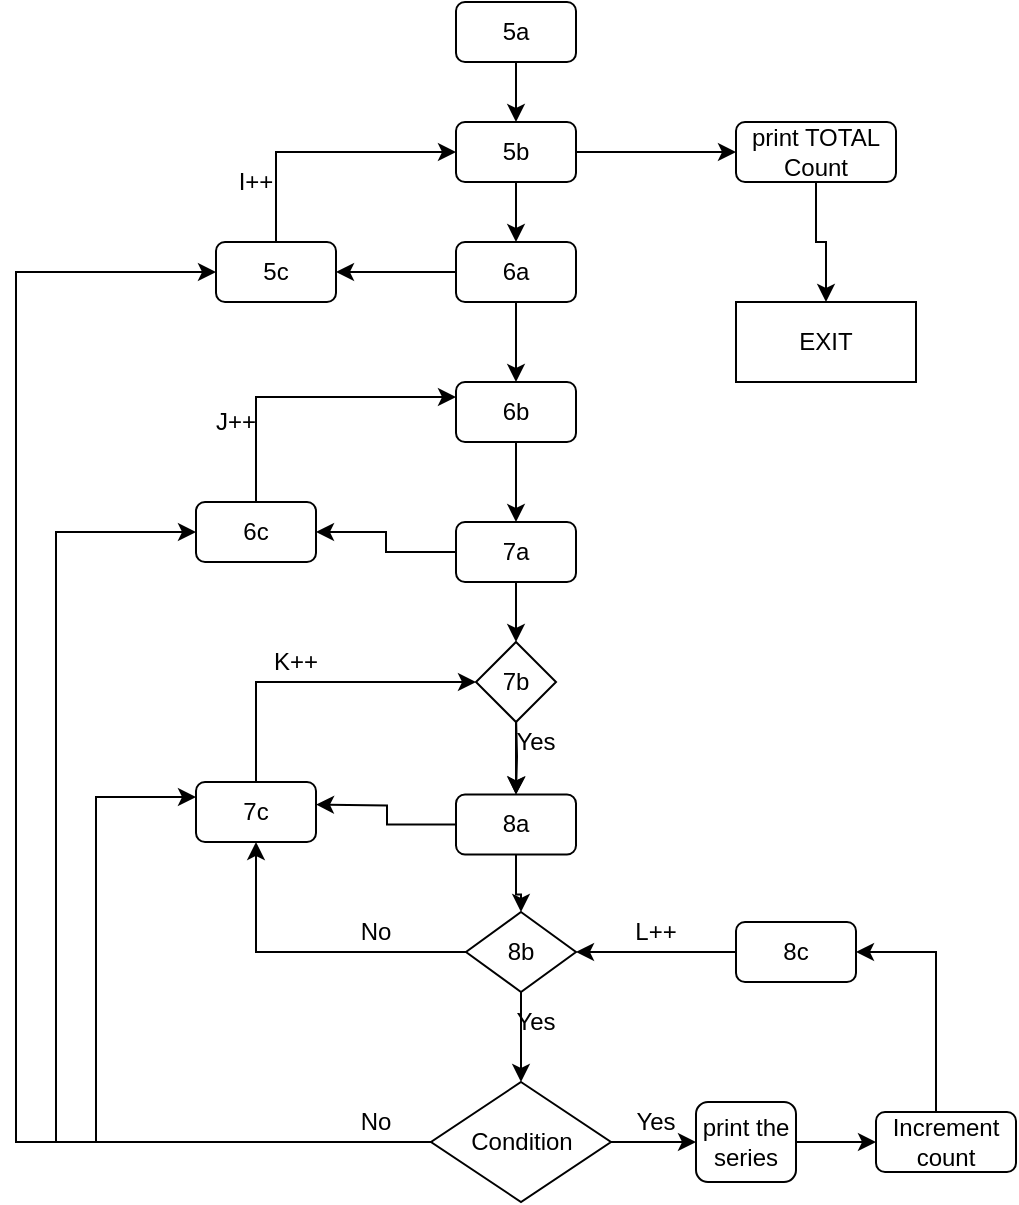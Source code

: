 <mxfile version="13.6.2" type="github"><diagram id="tg2BBcJP-DaU-rIozM0I" name="Page-1"><mxGraphModel dx="1869" dy="625" grid="1" gridSize="10" guides="1" tooltips="1" connect="1" arrows="1" fold="1" page="1" pageScale="1" pageWidth="850" pageHeight="1100" math="0" shadow="0"><root><mxCell id="0"/><mxCell id="1" parent="0"/><mxCell id="EtfSqv8QmDqjBHWYK2Uq-38" style="edgeStyle=orthogonalEdgeStyle;rounded=0;orthogonalLoop=1;jettySize=auto;html=1;" edge="1" parent="1" source="EtfSqv8QmDqjBHWYK2Uq-1" target="EtfSqv8QmDqjBHWYK2Uq-37"><mxGeometry relative="1" as="geometry"/></mxCell><mxCell id="EtfSqv8QmDqjBHWYK2Uq-1" value="5a" style="rounded=1;whiteSpace=wrap;html=1;" vertex="1" parent="1"><mxGeometry x="100" y="40" width="60" height="30" as="geometry"/></mxCell><mxCell id="EtfSqv8QmDqjBHWYK2Uq-27" style="edgeStyle=orthogonalEdgeStyle;rounded=0;orthogonalLoop=1;jettySize=auto;html=1;" edge="1" parent="1" source="EtfSqv8QmDqjBHWYK2Uq-11" target="EtfSqv8QmDqjBHWYK2Uq-14"><mxGeometry relative="1" as="geometry"/></mxCell><mxCell id="EtfSqv8QmDqjBHWYK2Uq-68" style="edgeStyle=orthogonalEdgeStyle;rounded=0;orthogonalLoop=1;jettySize=auto;html=1;entryX=0;entryY=0.25;entryDx=0;entryDy=0;" edge="1" parent="1" source="EtfSqv8QmDqjBHWYK2Uq-11" target="EtfSqv8QmDqjBHWYK2Uq-35"><mxGeometry relative="1" as="geometry"><Array as="points"><mxPoint x="-80" y="610"/><mxPoint x="-80" y="438"/></Array></mxGeometry></mxCell><mxCell id="EtfSqv8QmDqjBHWYK2Uq-69" style="edgeStyle=orthogonalEdgeStyle;rounded=0;orthogonalLoop=1;jettySize=auto;html=1;entryX=0;entryY=0.5;entryDx=0;entryDy=0;" edge="1" parent="1" source="EtfSqv8QmDqjBHWYK2Uq-11" target="EtfSqv8QmDqjBHWYK2Uq-46"><mxGeometry relative="1" as="geometry"><Array as="points"><mxPoint x="-100" y="610"/><mxPoint x="-100" y="305"/></Array></mxGeometry></mxCell><mxCell id="EtfSqv8QmDqjBHWYK2Uq-70" style="edgeStyle=orthogonalEdgeStyle;rounded=0;orthogonalLoop=1;jettySize=auto;html=1;entryX=0;entryY=0.5;entryDx=0;entryDy=0;" edge="1" parent="1" source="EtfSqv8QmDqjBHWYK2Uq-11" target="EtfSqv8QmDqjBHWYK2Uq-41"><mxGeometry relative="1" as="geometry"><Array as="points"><mxPoint x="-120" y="610"/><mxPoint x="-120" y="175"/></Array></mxGeometry></mxCell><mxCell id="EtfSqv8QmDqjBHWYK2Uq-11" value="Condition" style="rhombus;whiteSpace=wrap;html=1;" vertex="1" parent="1"><mxGeometry x="87.5" y="580" width="90" height="60" as="geometry"/></mxCell><mxCell id="EtfSqv8QmDqjBHWYK2Uq-26" style="edgeStyle=orthogonalEdgeStyle;rounded=0;orthogonalLoop=1;jettySize=auto;html=1;" edge="1" parent="1" source="EtfSqv8QmDqjBHWYK2Uq-14" target="EtfSqv8QmDqjBHWYK2Uq-15"><mxGeometry relative="1" as="geometry"/></mxCell><mxCell id="EtfSqv8QmDqjBHWYK2Uq-14" value="print the series" style="rounded=1;whiteSpace=wrap;html=1;" vertex="1" parent="1"><mxGeometry x="220" y="590" width="50" height="40" as="geometry"/></mxCell><mxCell id="EtfSqv8QmDqjBHWYK2Uq-76" style="edgeStyle=orthogonalEdgeStyle;rounded=0;orthogonalLoop=1;jettySize=auto;html=1;" edge="1" parent="1" source="EtfSqv8QmDqjBHWYK2Uq-15" target="EtfSqv8QmDqjBHWYK2Uq-62"><mxGeometry relative="1" as="geometry"><Array as="points"><mxPoint x="340" y="515"/></Array></mxGeometry></mxCell><mxCell id="EtfSqv8QmDqjBHWYK2Uq-15" value="Increment count" style="rounded=1;whiteSpace=wrap;html=1;" vertex="1" parent="1"><mxGeometry x="310" y="595" width="70" height="30" as="geometry"/></mxCell><mxCell id="EtfSqv8QmDqjBHWYK2Uq-19" value="Yes" style="text;html=1;strokeColor=none;fillColor=none;align=center;verticalAlign=middle;whiteSpace=wrap;rounded=0;" vertex="1" parent="1"><mxGeometry x="180" y="590" width="40" height="20" as="geometry"/></mxCell><mxCell id="EtfSqv8QmDqjBHWYK2Uq-20" value="No" style="text;html=1;strokeColor=none;fillColor=none;align=center;verticalAlign=middle;whiteSpace=wrap;rounded=0;" vertex="1" parent="1"><mxGeometry x="50" y="590" width="20" height="20" as="geometry"/></mxCell><mxCell id="EtfSqv8QmDqjBHWYK2Uq-95" style="edgeStyle=orthogonalEdgeStyle;rounded=0;orthogonalLoop=1;jettySize=auto;html=1;" edge="1" parent="1" source="EtfSqv8QmDqjBHWYK2Uq-35" target="EtfSqv8QmDqjBHWYK2Uq-89"><mxGeometry relative="1" as="geometry"><Array as="points"><mxPoint y="380"/></Array></mxGeometry></mxCell><mxCell id="EtfSqv8QmDqjBHWYK2Uq-35" value="7c" style="rounded=1;whiteSpace=wrap;html=1;" vertex="1" parent="1"><mxGeometry x="-30" y="430" width="60" height="30" as="geometry"/></mxCell><mxCell id="EtfSqv8QmDqjBHWYK2Uq-44" style="edgeStyle=orthogonalEdgeStyle;rounded=0;orthogonalLoop=1;jettySize=auto;html=1;" edge="1" parent="1" source="EtfSqv8QmDqjBHWYK2Uq-37" target="EtfSqv8QmDqjBHWYK2Uq-39"><mxGeometry relative="1" as="geometry"/></mxCell><mxCell id="EtfSqv8QmDqjBHWYK2Uq-72" style="edgeStyle=orthogonalEdgeStyle;rounded=0;orthogonalLoop=1;jettySize=auto;html=1;" edge="1" parent="1" source="EtfSqv8QmDqjBHWYK2Uq-37" target="EtfSqv8QmDqjBHWYK2Uq-71"><mxGeometry relative="1" as="geometry"/></mxCell><mxCell id="EtfSqv8QmDqjBHWYK2Uq-37" value="5b" style="rounded=1;whiteSpace=wrap;html=1;" vertex="1" parent="1"><mxGeometry x="100" y="100" width="60" height="30" as="geometry"/></mxCell><mxCell id="EtfSqv8QmDqjBHWYK2Uq-42" style="edgeStyle=orthogonalEdgeStyle;rounded=0;orthogonalLoop=1;jettySize=auto;html=1;" edge="1" parent="1" source="EtfSqv8QmDqjBHWYK2Uq-39" target="EtfSqv8QmDqjBHWYK2Uq-41"><mxGeometry relative="1" as="geometry"/></mxCell><mxCell id="EtfSqv8QmDqjBHWYK2Uq-49" style="edgeStyle=orthogonalEdgeStyle;rounded=0;orthogonalLoop=1;jettySize=auto;html=1;" edge="1" parent="1" source="EtfSqv8QmDqjBHWYK2Uq-39" target="EtfSqv8QmDqjBHWYK2Uq-40"><mxGeometry relative="1" as="geometry"/></mxCell><mxCell id="EtfSqv8QmDqjBHWYK2Uq-39" value="6a" style="rounded=1;whiteSpace=wrap;html=1;" vertex="1" parent="1"><mxGeometry x="100" y="160" width="60" height="30" as="geometry"/></mxCell><mxCell id="EtfSqv8QmDqjBHWYK2Uq-51" style="edgeStyle=orthogonalEdgeStyle;rounded=0;orthogonalLoop=1;jettySize=auto;html=1;" edge="1" parent="1" source="EtfSqv8QmDqjBHWYK2Uq-40" target="EtfSqv8QmDqjBHWYK2Uq-45"><mxGeometry relative="1" as="geometry"/></mxCell><mxCell id="EtfSqv8QmDqjBHWYK2Uq-40" value="6b" style="rounded=1;whiteSpace=wrap;html=1;" vertex="1" parent="1"><mxGeometry x="100" y="230" width="60" height="30" as="geometry"/></mxCell><mxCell id="EtfSqv8QmDqjBHWYK2Uq-43" style="edgeStyle=orthogonalEdgeStyle;rounded=0;orthogonalLoop=1;jettySize=auto;html=1;entryX=0;entryY=0.5;entryDx=0;entryDy=0;" edge="1" parent="1" source="EtfSqv8QmDqjBHWYK2Uq-41" target="EtfSqv8QmDqjBHWYK2Uq-37"><mxGeometry relative="1" as="geometry"><Array as="points"><mxPoint x="10" y="115"/></Array></mxGeometry></mxCell><mxCell id="EtfSqv8QmDqjBHWYK2Uq-41" value="5c" style="rounded=1;whiteSpace=wrap;html=1;" vertex="1" parent="1"><mxGeometry x="-20" y="160" width="60" height="30" as="geometry"/></mxCell><mxCell id="EtfSqv8QmDqjBHWYK2Uq-47" style="edgeStyle=orthogonalEdgeStyle;rounded=0;orthogonalLoop=1;jettySize=auto;html=1;" edge="1" parent="1" source="EtfSqv8QmDqjBHWYK2Uq-45" target="EtfSqv8QmDqjBHWYK2Uq-46"><mxGeometry relative="1" as="geometry"/></mxCell><mxCell id="EtfSqv8QmDqjBHWYK2Uq-90" style="edgeStyle=orthogonalEdgeStyle;rounded=0;orthogonalLoop=1;jettySize=auto;html=1;" edge="1" parent="1" source="EtfSqv8QmDqjBHWYK2Uq-45" target="EtfSqv8QmDqjBHWYK2Uq-89"><mxGeometry relative="1" as="geometry"/></mxCell><mxCell id="EtfSqv8QmDqjBHWYK2Uq-45" value="7a" style="rounded=1;whiteSpace=wrap;html=1;" vertex="1" parent="1"><mxGeometry x="100" y="300" width="60" height="30" as="geometry"/></mxCell><mxCell id="EtfSqv8QmDqjBHWYK2Uq-50" style="edgeStyle=orthogonalEdgeStyle;rounded=0;orthogonalLoop=1;jettySize=auto;html=1;entryX=0;entryY=0.25;entryDx=0;entryDy=0;" edge="1" parent="1" source="EtfSqv8QmDqjBHWYK2Uq-46" target="EtfSqv8QmDqjBHWYK2Uq-40"><mxGeometry relative="1" as="geometry"><Array as="points"><mxPoint y="238"/></Array></mxGeometry></mxCell><mxCell id="EtfSqv8QmDqjBHWYK2Uq-46" value="6c" style="rounded=1;whiteSpace=wrap;html=1;" vertex="1" parent="1"><mxGeometry x="-30" y="290" width="60" height="30" as="geometry"/></mxCell><mxCell id="EtfSqv8QmDqjBHWYK2Uq-53" style="edgeStyle=orthogonalEdgeStyle;rounded=0;orthogonalLoop=1;jettySize=auto;html=1;" edge="1" parent="1" target="EtfSqv8QmDqjBHWYK2Uq-55"><mxGeometry relative="1" as="geometry"><mxPoint x="130" y="396.25" as="sourcePoint"/></mxGeometry></mxCell><mxCell id="EtfSqv8QmDqjBHWYK2Uq-54" style="edgeStyle=orthogonalEdgeStyle;rounded=0;orthogonalLoop=1;jettySize=auto;html=1;" edge="1" parent="1" source="EtfSqv8QmDqjBHWYK2Uq-55"><mxGeometry relative="1" as="geometry"><mxPoint x="30" y="441.25" as="targetPoint"/></mxGeometry></mxCell><mxCell id="EtfSqv8QmDqjBHWYK2Uq-83" style="edgeStyle=orthogonalEdgeStyle;rounded=0;orthogonalLoop=1;jettySize=auto;html=1;entryX=0.5;entryY=0;entryDx=0;entryDy=0;" edge="1" parent="1" source="EtfSqv8QmDqjBHWYK2Uq-55" target="EtfSqv8QmDqjBHWYK2Uq-82"><mxGeometry relative="1" as="geometry"/></mxCell><mxCell id="EtfSqv8QmDqjBHWYK2Uq-55" value="8a" style="rounded=1;whiteSpace=wrap;html=1;" vertex="1" parent="1"><mxGeometry x="100" y="436.25" width="60" height="30" as="geometry"/></mxCell><mxCell id="EtfSqv8QmDqjBHWYK2Uq-85" style="edgeStyle=orthogonalEdgeStyle;rounded=0;orthogonalLoop=1;jettySize=auto;html=1;" edge="1" parent="1" source="EtfSqv8QmDqjBHWYK2Uq-62" target="EtfSqv8QmDqjBHWYK2Uq-82"><mxGeometry relative="1" as="geometry"/></mxCell><mxCell id="EtfSqv8QmDqjBHWYK2Uq-62" value="8c" style="rounded=1;whiteSpace=wrap;html=1;" vertex="1" parent="1"><mxGeometry x="240" y="500" width="60" height="30" as="geometry"/></mxCell><mxCell id="EtfSqv8QmDqjBHWYK2Uq-75" style="edgeStyle=orthogonalEdgeStyle;rounded=0;orthogonalLoop=1;jettySize=auto;html=1;" edge="1" parent="1" source="EtfSqv8QmDqjBHWYK2Uq-71" target="EtfSqv8QmDqjBHWYK2Uq-73"><mxGeometry relative="1" as="geometry"/></mxCell><mxCell id="EtfSqv8QmDqjBHWYK2Uq-71" value="print TOTAL Count" style="rounded=1;whiteSpace=wrap;html=1;" vertex="1" parent="1"><mxGeometry x="240" y="100" width="80" height="30" as="geometry"/></mxCell><mxCell id="EtfSqv8QmDqjBHWYK2Uq-73" value="EXIT" style="rounded=0;whiteSpace=wrap;html=1;" vertex="1" parent="1"><mxGeometry x="240" y="190" width="90" height="40" as="geometry"/></mxCell><mxCell id="EtfSqv8QmDqjBHWYK2Uq-78" value="L++" style="text;html=1;strokeColor=none;fillColor=none;align=center;verticalAlign=middle;whiteSpace=wrap;rounded=0;" vertex="1" parent="1"><mxGeometry x="180" y="495" width="40" height="20" as="geometry"/></mxCell><mxCell id="EtfSqv8QmDqjBHWYK2Uq-79" value="K++" style="text;html=1;strokeColor=none;fillColor=none;align=center;verticalAlign=middle;whiteSpace=wrap;rounded=0;" vertex="1" parent="1"><mxGeometry y="360" width="40" height="20" as="geometry"/></mxCell><mxCell id="EtfSqv8QmDqjBHWYK2Uq-80" value="I++" style="text;html=1;strokeColor=none;fillColor=none;align=center;verticalAlign=middle;whiteSpace=wrap;rounded=0;" vertex="1" parent="1"><mxGeometry x="-20" y="120" width="40" height="20" as="geometry"/></mxCell><mxCell id="EtfSqv8QmDqjBHWYK2Uq-81" value="J++" style="text;html=1;strokeColor=none;fillColor=none;align=center;verticalAlign=middle;whiteSpace=wrap;rounded=0;" vertex="1" parent="1"><mxGeometry x="-30" y="240" width="40" height="20" as="geometry"/></mxCell><mxCell id="EtfSqv8QmDqjBHWYK2Uq-84" style="edgeStyle=orthogonalEdgeStyle;rounded=0;orthogonalLoop=1;jettySize=auto;html=1;" edge="1" parent="1" source="EtfSqv8QmDqjBHWYK2Uq-82" target="EtfSqv8QmDqjBHWYK2Uq-11"><mxGeometry relative="1" as="geometry"/></mxCell><mxCell id="EtfSqv8QmDqjBHWYK2Uq-86" style="edgeStyle=orthogonalEdgeStyle;rounded=0;orthogonalLoop=1;jettySize=auto;html=1;entryX=0.5;entryY=1;entryDx=0;entryDy=0;" edge="1" parent="1" source="EtfSqv8QmDqjBHWYK2Uq-82" target="EtfSqv8QmDqjBHWYK2Uq-35"><mxGeometry relative="1" as="geometry"/></mxCell><mxCell id="EtfSqv8QmDqjBHWYK2Uq-82" value="8b" style="rhombus;whiteSpace=wrap;html=1;" vertex="1" parent="1"><mxGeometry x="105" y="495" width="55" height="40" as="geometry"/></mxCell><mxCell id="EtfSqv8QmDqjBHWYK2Uq-87" value="No" style="text;html=1;strokeColor=none;fillColor=none;align=center;verticalAlign=middle;whiteSpace=wrap;rounded=0;" vertex="1" parent="1"><mxGeometry x="50" y="495" width="20" height="20" as="geometry"/></mxCell><mxCell id="EtfSqv8QmDqjBHWYK2Uq-88" value="Yes" style="text;html=1;strokeColor=none;fillColor=none;align=center;verticalAlign=middle;whiteSpace=wrap;rounded=0;" vertex="1" parent="1"><mxGeometry x="120" y="540" width="40" height="20" as="geometry"/></mxCell><mxCell id="EtfSqv8QmDqjBHWYK2Uq-91" style="edgeStyle=orthogonalEdgeStyle;rounded=0;orthogonalLoop=1;jettySize=auto;html=1;" edge="1" parent="1" source="EtfSqv8QmDqjBHWYK2Uq-89" target="EtfSqv8QmDqjBHWYK2Uq-55"><mxGeometry relative="1" as="geometry"/></mxCell><mxCell id="EtfSqv8QmDqjBHWYK2Uq-89" value="7b" style="rhombus;whiteSpace=wrap;html=1;" vertex="1" parent="1"><mxGeometry x="110" y="360" width="40" height="40" as="geometry"/></mxCell><mxCell id="EtfSqv8QmDqjBHWYK2Uq-96" value="Yes" style="text;html=1;strokeColor=none;fillColor=none;align=center;verticalAlign=middle;whiteSpace=wrap;rounded=0;" vertex="1" parent="1"><mxGeometry x="120" y="400" width="40" height="20" as="geometry"/></mxCell></root></mxGraphModel></diagram></mxfile>